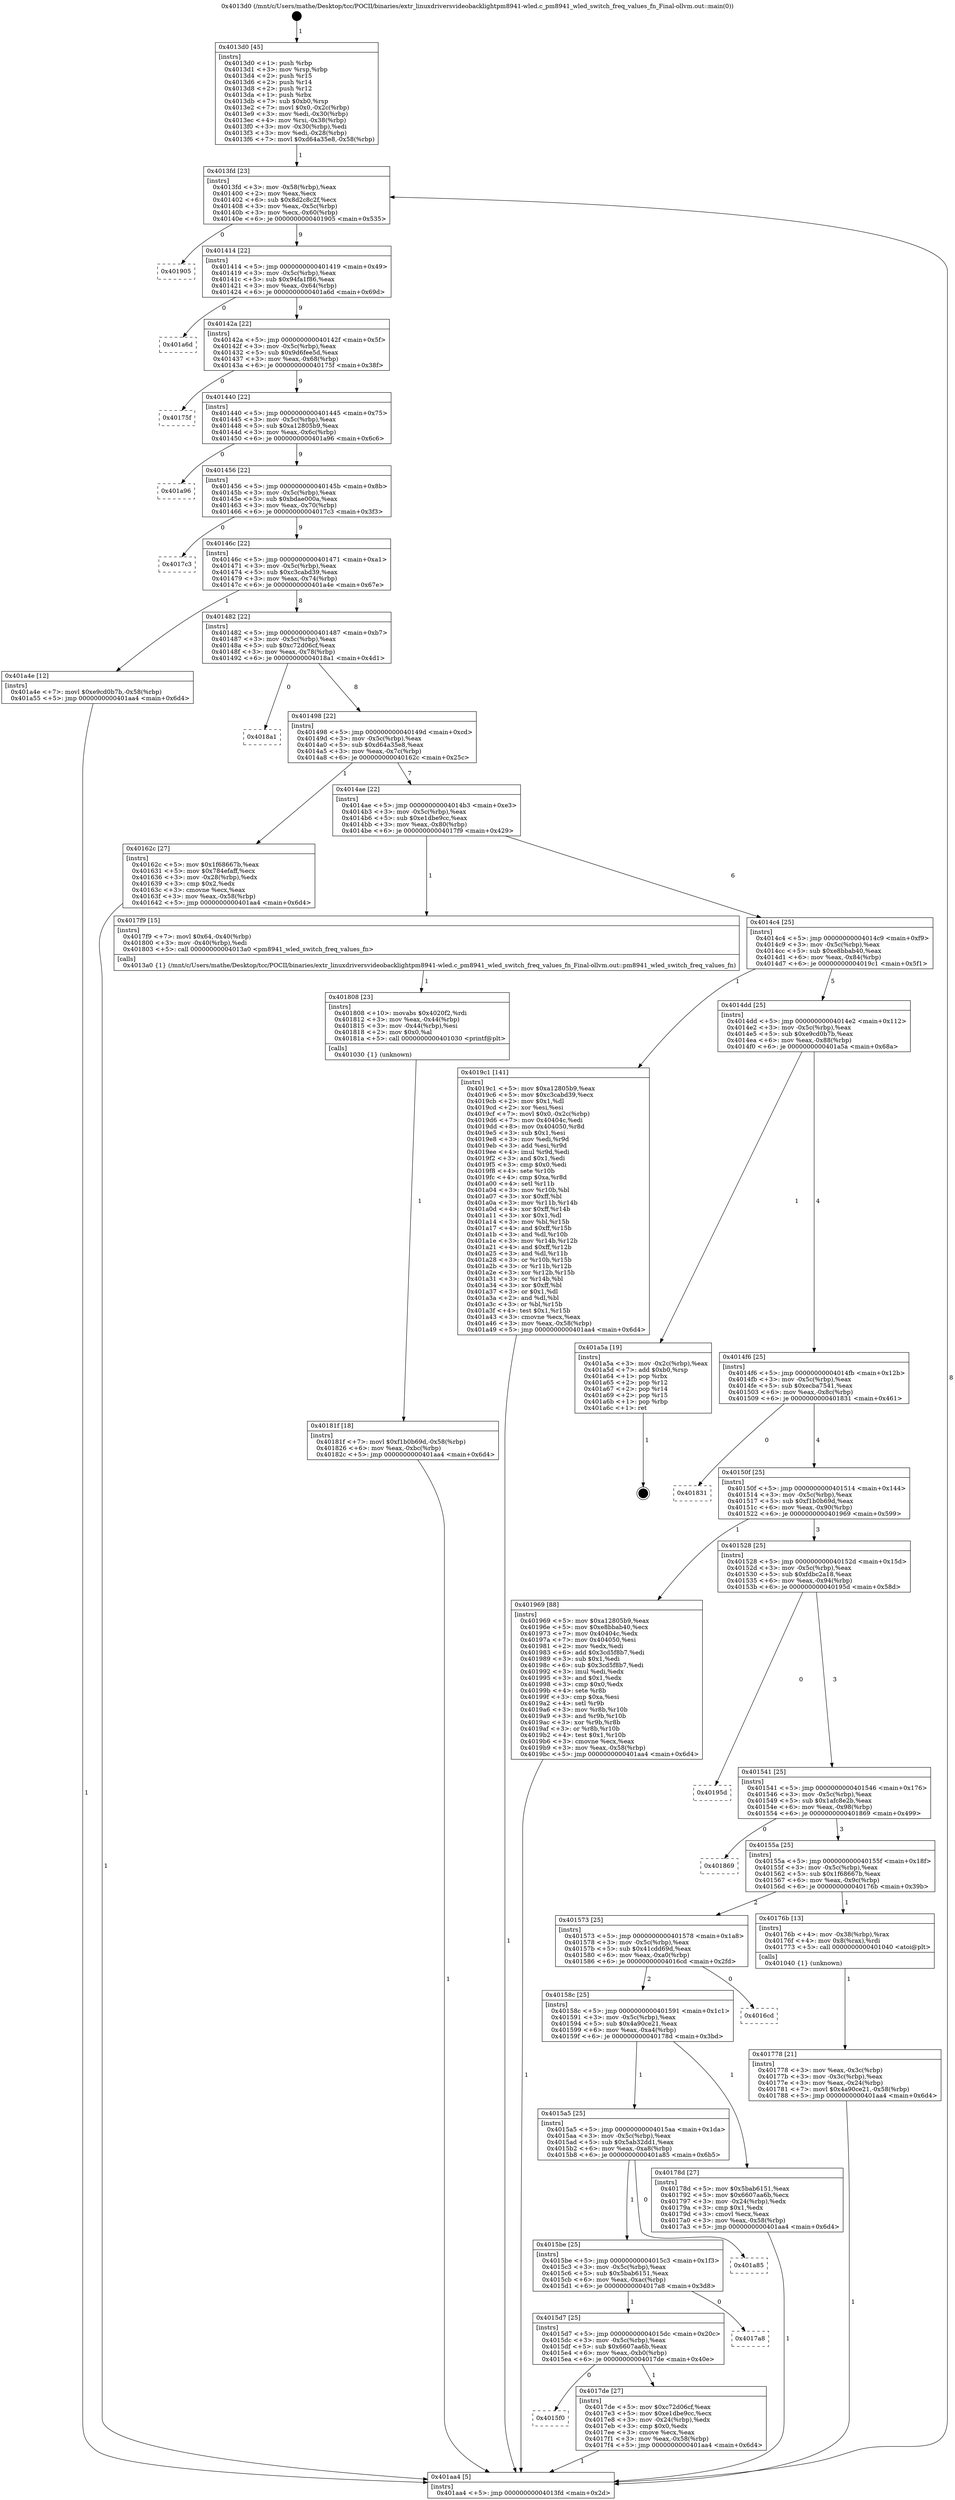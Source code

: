 digraph "0x4013d0" {
  label = "0x4013d0 (/mnt/c/Users/mathe/Desktop/tcc/POCII/binaries/extr_linuxdriversvideobacklightpm8941-wled.c_pm8941_wled_switch_freq_values_fn_Final-ollvm.out::main(0))"
  labelloc = "t"
  node[shape=record]

  Entry [label="",width=0.3,height=0.3,shape=circle,fillcolor=black,style=filled]
  "0x4013fd" [label="{
     0x4013fd [23]\l
     | [instrs]\l
     &nbsp;&nbsp;0x4013fd \<+3\>: mov -0x58(%rbp),%eax\l
     &nbsp;&nbsp;0x401400 \<+2\>: mov %eax,%ecx\l
     &nbsp;&nbsp;0x401402 \<+6\>: sub $0x8d2c8c2f,%ecx\l
     &nbsp;&nbsp;0x401408 \<+3\>: mov %eax,-0x5c(%rbp)\l
     &nbsp;&nbsp;0x40140b \<+3\>: mov %ecx,-0x60(%rbp)\l
     &nbsp;&nbsp;0x40140e \<+6\>: je 0000000000401905 \<main+0x535\>\l
  }"]
  "0x401905" [label="{
     0x401905\l
  }", style=dashed]
  "0x401414" [label="{
     0x401414 [22]\l
     | [instrs]\l
     &nbsp;&nbsp;0x401414 \<+5\>: jmp 0000000000401419 \<main+0x49\>\l
     &nbsp;&nbsp;0x401419 \<+3\>: mov -0x5c(%rbp),%eax\l
     &nbsp;&nbsp;0x40141c \<+5\>: sub $0x94fa1f86,%eax\l
     &nbsp;&nbsp;0x401421 \<+3\>: mov %eax,-0x64(%rbp)\l
     &nbsp;&nbsp;0x401424 \<+6\>: je 0000000000401a6d \<main+0x69d\>\l
  }"]
  Exit [label="",width=0.3,height=0.3,shape=circle,fillcolor=black,style=filled,peripheries=2]
  "0x401a6d" [label="{
     0x401a6d\l
  }", style=dashed]
  "0x40142a" [label="{
     0x40142a [22]\l
     | [instrs]\l
     &nbsp;&nbsp;0x40142a \<+5\>: jmp 000000000040142f \<main+0x5f\>\l
     &nbsp;&nbsp;0x40142f \<+3\>: mov -0x5c(%rbp),%eax\l
     &nbsp;&nbsp;0x401432 \<+5\>: sub $0x9d6fee5d,%eax\l
     &nbsp;&nbsp;0x401437 \<+3\>: mov %eax,-0x68(%rbp)\l
     &nbsp;&nbsp;0x40143a \<+6\>: je 000000000040175f \<main+0x38f\>\l
  }"]
  "0x40181f" [label="{
     0x40181f [18]\l
     | [instrs]\l
     &nbsp;&nbsp;0x40181f \<+7\>: movl $0xf1b0b69d,-0x58(%rbp)\l
     &nbsp;&nbsp;0x401826 \<+6\>: mov %eax,-0xbc(%rbp)\l
     &nbsp;&nbsp;0x40182c \<+5\>: jmp 0000000000401aa4 \<main+0x6d4\>\l
  }"]
  "0x40175f" [label="{
     0x40175f\l
  }", style=dashed]
  "0x401440" [label="{
     0x401440 [22]\l
     | [instrs]\l
     &nbsp;&nbsp;0x401440 \<+5\>: jmp 0000000000401445 \<main+0x75\>\l
     &nbsp;&nbsp;0x401445 \<+3\>: mov -0x5c(%rbp),%eax\l
     &nbsp;&nbsp;0x401448 \<+5\>: sub $0xa12805b9,%eax\l
     &nbsp;&nbsp;0x40144d \<+3\>: mov %eax,-0x6c(%rbp)\l
     &nbsp;&nbsp;0x401450 \<+6\>: je 0000000000401a96 \<main+0x6c6\>\l
  }"]
  "0x401808" [label="{
     0x401808 [23]\l
     | [instrs]\l
     &nbsp;&nbsp;0x401808 \<+10\>: movabs $0x4020f2,%rdi\l
     &nbsp;&nbsp;0x401812 \<+3\>: mov %eax,-0x44(%rbp)\l
     &nbsp;&nbsp;0x401815 \<+3\>: mov -0x44(%rbp),%esi\l
     &nbsp;&nbsp;0x401818 \<+2\>: mov $0x0,%al\l
     &nbsp;&nbsp;0x40181a \<+5\>: call 0000000000401030 \<printf@plt\>\l
     | [calls]\l
     &nbsp;&nbsp;0x401030 \{1\} (unknown)\l
  }"]
  "0x401a96" [label="{
     0x401a96\l
  }", style=dashed]
  "0x401456" [label="{
     0x401456 [22]\l
     | [instrs]\l
     &nbsp;&nbsp;0x401456 \<+5\>: jmp 000000000040145b \<main+0x8b\>\l
     &nbsp;&nbsp;0x40145b \<+3\>: mov -0x5c(%rbp),%eax\l
     &nbsp;&nbsp;0x40145e \<+5\>: sub $0xbdae000a,%eax\l
     &nbsp;&nbsp;0x401463 \<+3\>: mov %eax,-0x70(%rbp)\l
     &nbsp;&nbsp;0x401466 \<+6\>: je 00000000004017c3 \<main+0x3f3\>\l
  }"]
  "0x4015f0" [label="{
     0x4015f0\l
  }", style=dashed]
  "0x4017c3" [label="{
     0x4017c3\l
  }", style=dashed]
  "0x40146c" [label="{
     0x40146c [22]\l
     | [instrs]\l
     &nbsp;&nbsp;0x40146c \<+5\>: jmp 0000000000401471 \<main+0xa1\>\l
     &nbsp;&nbsp;0x401471 \<+3\>: mov -0x5c(%rbp),%eax\l
     &nbsp;&nbsp;0x401474 \<+5\>: sub $0xc3cabd39,%eax\l
     &nbsp;&nbsp;0x401479 \<+3\>: mov %eax,-0x74(%rbp)\l
     &nbsp;&nbsp;0x40147c \<+6\>: je 0000000000401a4e \<main+0x67e\>\l
  }"]
  "0x4017de" [label="{
     0x4017de [27]\l
     | [instrs]\l
     &nbsp;&nbsp;0x4017de \<+5\>: mov $0xc72d06cf,%eax\l
     &nbsp;&nbsp;0x4017e3 \<+5\>: mov $0xe1dbe9cc,%ecx\l
     &nbsp;&nbsp;0x4017e8 \<+3\>: mov -0x24(%rbp),%edx\l
     &nbsp;&nbsp;0x4017eb \<+3\>: cmp $0x0,%edx\l
     &nbsp;&nbsp;0x4017ee \<+3\>: cmove %ecx,%eax\l
     &nbsp;&nbsp;0x4017f1 \<+3\>: mov %eax,-0x58(%rbp)\l
     &nbsp;&nbsp;0x4017f4 \<+5\>: jmp 0000000000401aa4 \<main+0x6d4\>\l
  }"]
  "0x401a4e" [label="{
     0x401a4e [12]\l
     | [instrs]\l
     &nbsp;&nbsp;0x401a4e \<+7\>: movl $0xe9cd0b7b,-0x58(%rbp)\l
     &nbsp;&nbsp;0x401a55 \<+5\>: jmp 0000000000401aa4 \<main+0x6d4\>\l
  }"]
  "0x401482" [label="{
     0x401482 [22]\l
     | [instrs]\l
     &nbsp;&nbsp;0x401482 \<+5\>: jmp 0000000000401487 \<main+0xb7\>\l
     &nbsp;&nbsp;0x401487 \<+3\>: mov -0x5c(%rbp),%eax\l
     &nbsp;&nbsp;0x40148a \<+5\>: sub $0xc72d06cf,%eax\l
     &nbsp;&nbsp;0x40148f \<+3\>: mov %eax,-0x78(%rbp)\l
     &nbsp;&nbsp;0x401492 \<+6\>: je 00000000004018a1 \<main+0x4d1\>\l
  }"]
  "0x4015d7" [label="{
     0x4015d7 [25]\l
     | [instrs]\l
     &nbsp;&nbsp;0x4015d7 \<+5\>: jmp 00000000004015dc \<main+0x20c\>\l
     &nbsp;&nbsp;0x4015dc \<+3\>: mov -0x5c(%rbp),%eax\l
     &nbsp;&nbsp;0x4015df \<+5\>: sub $0x6607aa6b,%eax\l
     &nbsp;&nbsp;0x4015e4 \<+6\>: mov %eax,-0xb0(%rbp)\l
     &nbsp;&nbsp;0x4015ea \<+6\>: je 00000000004017de \<main+0x40e\>\l
  }"]
  "0x4018a1" [label="{
     0x4018a1\l
  }", style=dashed]
  "0x401498" [label="{
     0x401498 [22]\l
     | [instrs]\l
     &nbsp;&nbsp;0x401498 \<+5\>: jmp 000000000040149d \<main+0xcd\>\l
     &nbsp;&nbsp;0x40149d \<+3\>: mov -0x5c(%rbp),%eax\l
     &nbsp;&nbsp;0x4014a0 \<+5\>: sub $0xd64a35e8,%eax\l
     &nbsp;&nbsp;0x4014a5 \<+3\>: mov %eax,-0x7c(%rbp)\l
     &nbsp;&nbsp;0x4014a8 \<+6\>: je 000000000040162c \<main+0x25c\>\l
  }"]
  "0x4017a8" [label="{
     0x4017a8\l
  }", style=dashed]
  "0x40162c" [label="{
     0x40162c [27]\l
     | [instrs]\l
     &nbsp;&nbsp;0x40162c \<+5\>: mov $0x1f68667b,%eax\l
     &nbsp;&nbsp;0x401631 \<+5\>: mov $0x784efaff,%ecx\l
     &nbsp;&nbsp;0x401636 \<+3\>: mov -0x28(%rbp),%edx\l
     &nbsp;&nbsp;0x401639 \<+3\>: cmp $0x2,%edx\l
     &nbsp;&nbsp;0x40163c \<+3\>: cmovne %ecx,%eax\l
     &nbsp;&nbsp;0x40163f \<+3\>: mov %eax,-0x58(%rbp)\l
     &nbsp;&nbsp;0x401642 \<+5\>: jmp 0000000000401aa4 \<main+0x6d4\>\l
  }"]
  "0x4014ae" [label="{
     0x4014ae [22]\l
     | [instrs]\l
     &nbsp;&nbsp;0x4014ae \<+5\>: jmp 00000000004014b3 \<main+0xe3\>\l
     &nbsp;&nbsp;0x4014b3 \<+3\>: mov -0x5c(%rbp),%eax\l
     &nbsp;&nbsp;0x4014b6 \<+5\>: sub $0xe1dbe9cc,%eax\l
     &nbsp;&nbsp;0x4014bb \<+3\>: mov %eax,-0x80(%rbp)\l
     &nbsp;&nbsp;0x4014be \<+6\>: je 00000000004017f9 \<main+0x429\>\l
  }"]
  "0x401aa4" [label="{
     0x401aa4 [5]\l
     | [instrs]\l
     &nbsp;&nbsp;0x401aa4 \<+5\>: jmp 00000000004013fd \<main+0x2d\>\l
  }"]
  "0x4013d0" [label="{
     0x4013d0 [45]\l
     | [instrs]\l
     &nbsp;&nbsp;0x4013d0 \<+1\>: push %rbp\l
     &nbsp;&nbsp;0x4013d1 \<+3\>: mov %rsp,%rbp\l
     &nbsp;&nbsp;0x4013d4 \<+2\>: push %r15\l
     &nbsp;&nbsp;0x4013d6 \<+2\>: push %r14\l
     &nbsp;&nbsp;0x4013d8 \<+2\>: push %r12\l
     &nbsp;&nbsp;0x4013da \<+1\>: push %rbx\l
     &nbsp;&nbsp;0x4013db \<+7\>: sub $0xb0,%rsp\l
     &nbsp;&nbsp;0x4013e2 \<+7\>: movl $0x0,-0x2c(%rbp)\l
     &nbsp;&nbsp;0x4013e9 \<+3\>: mov %edi,-0x30(%rbp)\l
     &nbsp;&nbsp;0x4013ec \<+4\>: mov %rsi,-0x38(%rbp)\l
     &nbsp;&nbsp;0x4013f0 \<+3\>: mov -0x30(%rbp),%edi\l
     &nbsp;&nbsp;0x4013f3 \<+3\>: mov %edi,-0x28(%rbp)\l
     &nbsp;&nbsp;0x4013f6 \<+7\>: movl $0xd64a35e8,-0x58(%rbp)\l
  }"]
  "0x4015be" [label="{
     0x4015be [25]\l
     | [instrs]\l
     &nbsp;&nbsp;0x4015be \<+5\>: jmp 00000000004015c3 \<main+0x1f3\>\l
     &nbsp;&nbsp;0x4015c3 \<+3\>: mov -0x5c(%rbp),%eax\l
     &nbsp;&nbsp;0x4015c6 \<+5\>: sub $0x5bab6151,%eax\l
     &nbsp;&nbsp;0x4015cb \<+6\>: mov %eax,-0xac(%rbp)\l
     &nbsp;&nbsp;0x4015d1 \<+6\>: je 00000000004017a8 \<main+0x3d8\>\l
  }"]
  "0x4017f9" [label="{
     0x4017f9 [15]\l
     | [instrs]\l
     &nbsp;&nbsp;0x4017f9 \<+7\>: movl $0x64,-0x40(%rbp)\l
     &nbsp;&nbsp;0x401800 \<+3\>: mov -0x40(%rbp),%edi\l
     &nbsp;&nbsp;0x401803 \<+5\>: call 00000000004013a0 \<pm8941_wled_switch_freq_values_fn\>\l
     | [calls]\l
     &nbsp;&nbsp;0x4013a0 \{1\} (/mnt/c/Users/mathe/Desktop/tcc/POCII/binaries/extr_linuxdriversvideobacklightpm8941-wled.c_pm8941_wled_switch_freq_values_fn_Final-ollvm.out::pm8941_wled_switch_freq_values_fn)\l
  }"]
  "0x4014c4" [label="{
     0x4014c4 [25]\l
     | [instrs]\l
     &nbsp;&nbsp;0x4014c4 \<+5\>: jmp 00000000004014c9 \<main+0xf9\>\l
     &nbsp;&nbsp;0x4014c9 \<+3\>: mov -0x5c(%rbp),%eax\l
     &nbsp;&nbsp;0x4014cc \<+5\>: sub $0xe8bbab40,%eax\l
     &nbsp;&nbsp;0x4014d1 \<+6\>: mov %eax,-0x84(%rbp)\l
     &nbsp;&nbsp;0x4014d7 \<+6\>: je 00000000004019c1 \<main+0x5f1\>\l
  }"]
  "0x401a85" [label="{
     0x401a85\l
  }", style=dashed]
  "0x4019c1" [label="{
     0x4019c1 [141]\l
     | [instrs]\l
     &nbsp;&nbsp;0x4019c1 \<+5\>: mov $0xa12805b9,%eax\l
     &nbsp;&nbsp;0x4019c6 \<+5\>: mov $0xc3cabd39,%ecx\l
     &nbsp;&nbsp;0x4019cb \<+2\>: mov $0x1,%dl\l
     &nbsp;&nbsp;0x4019cd \<+2\>: xor %esi,%esi\l
     &nbsp;&nbsp;0x4019cf \<+7\>: movl $0x0,-0x2c(%rbp)\l
     &nbsp;&nbsp;0x4019d6 \<+7\>: mov 0x40404c,%edi\l
     &nbsp;&nbsp;0x4019dd \<+8\>: mov 0x404050,%r8d\l
     &nbsp;&nbsp;0x4019e5 \<+3\>: sub $0x1,%esi\l
     &nbsp;&nbsp;0x4019e8 \<+3\>: mov %edi,%r9d\l
     &nbsp;&nbsp;0x4019eb \<+3\>: add %esi,%r9d\l
     &nbsp;&nbsp;0x4019ee \<+4\>: imul %r9d,%edi\l
     &nbsp;&nbsp;0x4019f2 \<+3\>: and $0x1,%edi\l
     &nbsp;&nbsp;0x4019f5 \<+3\>: cmp $0x0,%edi\l
     &nbsp;&nbsp;0x4019f8 \<+4\>: sete %r10b\l
     &nbsp;&nbsp;0x4019fc \<+4\>: cmp $0xa,%r8d\l
     &nbsp;&nbsp;0x401a00 \<+4\>: setl %r11b\l
     &nbsp;&nbsp;0x401a04 \<+3\>: mov %r10b,%bl\l
     &nbsp;&nbsp;0x401a07 \<+3\>: xor $0xff,%bl\l
     &nbsp;&nbsp;0x401a0a \<+3\>: mov %r11b,%r14b\l
     &nbsp;&nbsp;0x401a0d \<+4\>: xor $0xff,%r14b\l
     &nbsp;&nbsp;0x401a11 \<+3\>: xor $0x1,%dl\l
     &nbsp;&nbsp;0x401a14 \<+3\>: mov %bl,%r15b\l
     &nbsp;&nbsp;0x401a17 \<+4\>: and $0xff,%r15b\l
     &nbsp;&nbsp;0x401a1b \<+3\>: and %dl,%r10b\l
     &nbsp;&nbsp;0x401a1e \<+3\>: mov %r14b,%r12b\l
     &nbsp;&nbsp;0x401a21 \<+4\>: and $0xff,%r12b\l
     &nbsp;&nbsp;0x401a25 \<+3\>: and %dl,%r11b\l
     &nbsp;&nbsp;0x401a28 \<+3\>: or %r10b,%r15b\l
     &nbsp;&nbsp;0x401a2b \<+3\>: or %r11b,%r12b\l
     &nbsp;&nbsp;0x401a2e \<+3\>: xor %r12b,%r15b\l
     &nbsp;&nbsp;0x401a31 \<+3\>: or %r14b,%bl\l
     &nbsp;&nbsp;0x401a34 \<+3\>: xor $0xff,%bl\l
     &nbsp;&nbsp;0x401a37 \<+3\>: or $0x1,%dl\l
     &nbsp;&nbsp;0x401a3a \<+2\>: and %dl,%bl\l
     &nbsp;&nbsp;0x401a3c \<+3\>: or %bl,%r15b\l
     &nbsp;&nbsp;0x401a3f \<+4\>: test $0x1,%r15b\l
     &nbsp;&nbsp;0x401a43 \<+3\>: cmovne %ecx,%eax\l
     &nbsp;&nbsp;0x401a46 \<+3\>: mov %eax,-0x58(%rbp)\l
     &nbsp;&nbsp;0x401a49 \<+5\>: jmp 0000000000401aa4 \<main+0x6d4\>\l
  }"]
  "0x4014dd" [label="{
     0x4014dd [25]\l
     | [instrs]\l
     &nbsp;&nbsp;0x4014dd \<+5\>: jmp 00000000004014e2 \<main+0x112\>\l
     &nbsp;&nbsp;0x4014e2 \<+3\>: mov -0x5c(%rbp),%eax\l
     &nbsp;&nbsp;0x4014e5 \<+5\>: sub $0xe9cd0b7b,%eax\l
     &nbsp;&nbsp;0x4014ea \<+6\>: mov %eax,-0x88(%rbp)\l
     &nbsp;&nbsp;0x4014f0 \<+6\>: je 0000000000401a5a \<main+0x68a\>\l
  }"]
  "0x4015a5" [label="{
     0x4015a5 [25]\l
     | [instrs]\l
     &nbsp;&nbsp;0x4015a5 \<+5\>: jmp 00000000004015aa \<main+0x1da\>\l
     &nbsp;&nbsp;0x4015aa \<+3\>: mov -0x5c(%rbp),%eax\l
     &nbsp;&nbsp;0x4015ad \<+5\>: sub $0x5ab32dd1,%eax\l
     &nbsp;&nbsp;0x4015b2 \<+6\>: mov %eax,-0xa8(%rbp)\l
     &nbsp;&nbsp;0x4015b8 \<+6\>: je 0000000000401a85 \<main+0x6b5\>\l
  }"]
  "0x401a5a" [label="{
     0x401a5a [19]\l
     | [instrs]\l
     &nbsp;&nbsp;0x401a5a \<+3\>: mov -0x2c(%rbp),%eax\l
     &nbsp;&nbsp;0x401a5d \<+7\>: add $0xb0,%rsp\l
     &nbsp;&nbsp;0x401a64 \<+1\>: pop %rbx\l
     &nbsp;&nbsp;0x401a65 \<+2\>: pop %r12\l
     &nbsp;&nbsp;0x401a67 \<+2\>: pop %r14\l
     &nbsp;&nbsp;0x401a69 \<+2\>: pop %r15\l
     &nbsp;&nbsp;0x401a6b \<+1\>: pop %rbp\l
     &nbsp;&nbsp;0x401a6c \<+1\>: ret\l
  }"]
  "0x4014f6" [label="{
     0x4014f6 [25]\l
     | [instrs]\l
     &nbsp;&nbsp;0x4014f6 \<+5\>: jmp 00000000004014fb \<main+0x12b\>\l
     &nbsp;&nbsp;0x4014fb \<+3\>: mov -0x5c(%rbp),%eax\l
     &nbsp;&nbsp;0x4014fe \<+5\>: sub $0xecba7541,%eax\l
     &nbsp;&nbsp;0x401503 \<+6\>: mov %eax,-0x8c(%rbp)\l
     &nbsp;&nbsp;0x401509 \<+6\>: je 0000000000401831 \<main+0x461\>\l
  }"]
  "0x40178d" [label="{
     0x40178d [27]\l
     | [instrs]\l
     &nbsp;&nbsp;0x40178d \<+5\>: mov $0x5bab6151,%eax\l
     &nbsp;&nbsp;0x401792 \<+5\>: mov $0x6607aa6b,%ecx\l
     &nbsp;&nbsp;0x401797 \<+3\>: mov -0x24(%rbp),%edx\l
     &nbsp;&nbsp;0x40179a \<+3\>: cmp $0x1,%edx\l
     &nbsp;&nbsp;0x40179d \<+3\>: cmovl %ecx,%eax\l
     &nbsp;&nbsp;0x4017a0 \<+3\>: mov %eax,-0x58(%rbp)\l
     &nbsp;&nbsp;0x4017a3 \<+5\>: jmp 0000000000401aa4 \<main+0x6d4\>\l
  }"]
  "0x401831" [label="{
     0x401831\l
  }", style=dashed]
  "0x40150f" [label="{
     0x40150f [25]\l
     | [instrs]\l
     &nbsp;&nbsp;0x40150f \<+5\>: jmp 0000000000401514 \<main+0x144\>\l
     &nbsp;&nbsp;0x401514 \<+3\>: mov -0x5c(%rbp),%eax\l
     &nbsp;&nbsp;0x401517 \<+5\>: sub $0xf1b0b69d,%eax\l
     &nbsp;&nbsp;0x40151c \<+6\>: mov %eax,-0x90(%rbp)\l
     &nbsp;&nbsp;0x401522 \<+6\>: je 0000000000401969 \<main+0x599\>\l
  }"]
  "0x40158c" [label="{
     0x40158c [25]\l
     | [instrs]\l
     &nbsp;&nbsp;0x40158c \<+5\>: jmp 0000000000401591 \<main+0x1c1\>\l
     &nbsp;&nbsp;0x401591 \<+3\>: mov -0x5c(%rbp),%eax\l
     &nbsp;&nbsp;0x401594 \<+5\>: sub $0x4a90ce21,%eax\l
     &nbsp;&nbsp;0x401599 \<+6\>: mov %eax,-0xa4(%rbp)\l
     &nbsp;&nbsp;0x40159f \<+6\>: je 000000000040178d \<main+0x3bd\>\l
  }"]
  "0x401969" [label="{
     0x401969 [88]\l
     | [instrs]\l
     &nbsp;&nbsp;0x401969 \<+5\>: mov $0xa12805b9,%eax\l
     &nbsp;&nbsp;0x40196e \<+5\>: mov $0xe8bbab40,%ecx\l
     &nbsp;&nbsp;0x401973 \<+7\>: mov 0x40404c,%edx\l
     &nbsp;&nbsp;0x40197a \<+7\>: mov 0x404050,%esi\l
     &nbsp;&nbsp;0x401981 \<+2\>: mov %edx,%edi\l
     &nbsp;&nbsp;0x401983 \<+6\>: add $0x3cd5f8b7,%edi\l
     &nbsp;&nbsp;0x401989 \<+3\>: sub $0x1,%edi\l
     &nbsp;&nbsp;0x40198c \<+6\>: sub $0x3cd5f8b7,%edi\l
     &nbsp;&nbsp;0x401992 \<+3\>: imul %edi,%edx\l
     &nbsp;&nbsp;0x401995 \<+3\>: and $0x1,%edx\l
     &nbsp;&nbsp;0x401998 \<+3\>: cmp $0x0,%edx\l
     &nbsp;&nbsp;0x40199b \<+4\>: sete %r8b\l
     &nbsp;&nbsp;0x40199f \<+3\>: cmp $0xa,%esi\l
     &nbsp;&nbsp;0x4019a2 \<+4\>: setl %r9b\l
     &nbsp;&nbsp;0x4019a6 \<+3\>: mov %r8b,%r10b\l
     &nbsp;&nbsp;0x4019a9 \<+3\>: and %r9b,%r10b\l
     &nbsp;&nbsp;0x4019ac \<+3\>: xor %r9b,%r8b\l
     &nbsp;&nbsp;0x4019af \<+3\>: or %r8b,%r10b\l
     &nbsp;&nbsp;0x4019b2 \<+4\>: test $0x1,%r10b\l
     &nbsp;&nbsp;0x4019b6 \<+3\>: cmovne %ecx,%eax\l
     &nbsp;&nbsp;0x4019b9 \<+3\>: mov %eax,-0x58(%rbp)\l
     &nbsp;&nbsp;0x4019bc \<+5\>: jmp 0000000000401aa4 \<main+0x6d4\>\l
  }"]
  "0x401528" [label="{
     0x401528 [25]\l
     | [instrs]\l
     &nbsp;&nbsp;0x401528 \<+5\>: jmp 000000000040152d \<main+0x15d\>\l
     &nbsp;&nbsp;0x40152d \<+3\>: mov -0x5c(%rbp),%eax\l
     &nbsp;&nbsp;0x401530 \<+5\>: sub $0xfdbc2a18,%eax\l
     &nbsp;&nbsp;0x401535 \<+6\>: mov %eax,-0x94(%rbp)\l
     &nbsp;&nbsp;0x40153b \<+6\>: je 000000000040195d \<main+0x58d\>\l
  }"]
  "0x4016cd" [label="{
     0x4016cd\l
  }", style=dashed]
  "0x40195d" [label="{
     0x40195d\l
  }", style=dashed]
  "0x401541" [label="{
     0x401541 [25]\l
     | [instrs]\l
     &nbsp;&nbsp;0x401541 \<+5\>: jmp 0000000000401546 \<main+0x176\>\l
     &nbsp;&nbsp;0x401546 \<+3\>: mov -0x5c(%rbp),%eax\l
     &nbsp;&nbsp;0x401549 \<+5\>: sub $0x1afc8e2b,%eax\l
     &nbsp;&nbsp;0x40154e \<+6\>: mov %eax,-0x98(%rbp)\l
     &nbsp;&nbsp;0x401554 \<+6\>: je 0000000000401869 \<main+0x499\>\l
  }"]
  "0x401778" [label="{
     0x401778 [21]\l
     | [instrs]\l
     &nbsp;&nbsp;0x401778 \<+3\>: mov %eax,-0x3c(%rbp)\l
     &nbsp;&nbsp;0x40177b \<+3\>: mov -0x3c(%rbp),%eax\l
     &nbsp;&nbsp;0x40177e \<+3\>: mov %eax,-0x24(%rbp)\l
     &nbsp;&nbsp;0x401781 \<+7\>: movl $0x4a90ce21,-0x58(%rbp)\l
     &nbsp;&nbsp;0x401788 \<+5\>: jmp 0000000000401aa4 \<main+0x6d4\>\l
  }"]
  "0x401869" [label="{
     0x401869\l
  }", style=dashed]
  "0x40155a" [label="{
     0x40155a [25]\l
     | [instrs]\l
     &nbsp;&nbsp;0x40155a \<+5\>: jmp 000000000040155f \<main+0x18f\>\l
     &nbsp;&nbsp;0x40155f \<+3\>: mov -0x5c(%rbp),%eax\l
     &nbsp;&nbsp;0x401562 \<+5\>: sub $0x1f68667b,%eax\l
     &nbsp;&nbsp;0x401567 \<+6\>: mov %eax,-0x9c(%rbp)\l
     &nbsp;&nbsp;0x40156d \<+6\>: je 000000000040176b \<main+0x39b\>\l
  }"]
  "0x401573" [label="{
     0x401573 [25]\l
     | [instrs]\l
     &nbsp;&nbsp;0x401573 \<+5\>: jmp 0000000000401578 \<main+0x1a8\>\l
     &nbsp;&nbsp;0x401578 \<+3\>: mov -0x5c(%rbp),%eax\l
     &nbsp;&nbsp;0x40157b \<+5\>: sub $0x41cdd69d,%eax\l
     &nbsp;&nbsp;0x401580 \<+6\>: mov %eax,-0xa0(%rbp)\l
     &nbsp;&nbsp;0x401586 \<+6\>: je 00000000004016cd \<main+0x2fd\>\l
  }"]
  "0x40176b" [label="{
     0x40176b [13]\l
     | [instrs]\l
     &nbsp;&nbsp;0x40176b \<+4\>: mov -0x38(%rbp),%rax\l
     &nbsp;&nbsp;0x40176f \<+4\>: mov 0x8(%rax),%rdi\l
     &nbsp;&nbsp;0x401773 \<+5\>: call 0000000000401040 \<atoi@plt\>\l
     | [calls]\l
     &nbsp;&nbsp;0x401040 \{1\} (unknown)\l
  }"]
  Entry -> "0x4013d0" [label=" 1"]
  "0x4013fd" -> "0x401905" [label=" 0"]
  "0x4013fd" -> "0x401414" [label=" 9"]
  "0x401a5a" -> Exit [label=" 1"]
  "0x401414" -> "0x401a6d" [label=" 0"]
  "0x401414" -> "0x40142a" [label=" 9"]
  "0x401a4e" -> "0x401aa4" [label=" 1"]
  "0x40142a" -> "0x40175f" [label=" 0"]
  "0x40142a" -> "0x401440" [label=" 9"]
  "0x4019c1" -> "0x401aa4" [label=" 1"]
  "0x401440" -> "0x401a96" [label=" 0"]
  "0x401440" -> "0x401456" [label=" 9"]
  "0x401969" -> "0x401aa4" [label=" 1"]
  "0x401456" -> "0x4017c3" [label=" 0"]
  "0x401456" -> "0x40146c" [label=" 9"]
  "0x40181f" -> "0x401aa4" [label=" 1"]
  "0x40146c" -> "0x401a4e" [label=" 1"]
  "0x40146c" -> "0x401482" [label=" 8"]
  "0x401808" -> "0x40181f" [label=" 1"]
  "0x401482" -> "0x4018a1" [label=" 0"]
  "0x401482" -> "0x401498" [label=" 8"]
  "0x4017de" -> "0x401aa4" [label=" 1"]
  "0x401498" -> "0x40162c" [label=" 1"]
  "0x401498" -> "0x4014ae" [label=" 7"]
  "0x40162c" -> "0x401aa4" [label=" 1"]
  "0x4013d0" -> "0x4013fd" [label=" 1"]
  "0x401aa4" -> "0x4013fd" [label=" 8"]
  "0x4015d7" -> "0x4015f0" [label=" 0"]
  "0x4014ae" -> "0x4017f9" [label=" 1"]
  "0x4014ae" -> "0x4014c4" [label=" 6"]
  "0x4017f9" -> "0x401808" [label=" 1"]
  "0x4014c4" -> "0x4019c1" [label=" 1"]
  "0x4014c4" -> "0x4014dd" [label=" 5"]
  "0x4015be" -> "0x4015d7" [label=" 1"]
  "0x4014dd" -> "0x401a5a" [label=" 1"]
  "0x4014dd" -> "0x4014f6" [label=" 4"]
  "0x4015d7" -> "0x4017de" [label=" 1"]
  "0x4014f6" -> "0x401831" [label=" 0"]
  "0x4014f6" -> "0x40150f" [label=" 4"]
  "0x4015a5" -> "0x4015be" [label=" 1"]
  "0x40150f" -> "0x401969" [label=" 1"]
  "0x40150f" -> "0x401528" [label=" 3"]
  "0x4015be" -> "0x4017a8" [label=" 0"]
  "0x401528" -> "0x40195d" [label=" 0"]
  "0x401528" -> "0x401541" [label=" 3"]
  "0x40178d" -> "0x401aa4" [label=" 1"]
  "0x401541" -> "0x401869" [label=" 0"]
  "0x401541" -> "0x40155a" [label=" 3"]
  "0x40158c" -> "0x40178d" [label=" 1"]
  "0x40155a" -> "0x40176b" [label=" 1"]
  "0x40155a" -> "0x401573" [label=" 2"]
  "0x40176b" -> "0x401778" [label=" 1"]
  "0x401778" -> "0x401aa4" [label=" 1"]
  "0x40158c" -> "0x4015a5" [label=" 1"]
  "0x401573" -> "0x4016cd" [label=" 0"]
  "0x401573" -> "0x40158c" [label=" 2"]
  "0x4015a5" -> "0x401a85" [label=" 0"]
}
